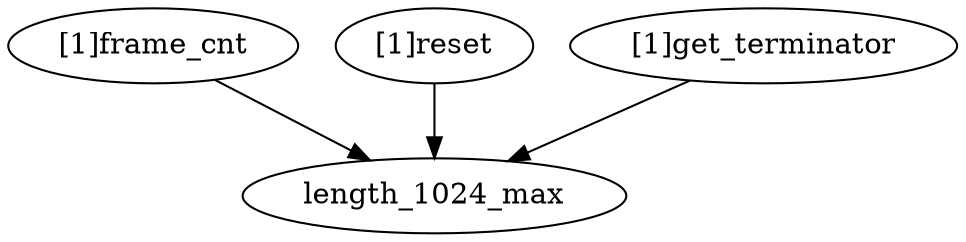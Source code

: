 strict digraph "" {
	"[1]frame_cnt"	 [complexity=5,
		importance=0.0849291661211,
		rank=0.0169858332242];
	length_1024_max	 [complexity=0,
		importance=0.0445817123167,
		rank=0.0];
	"[1]frame_cnt" -> length_1024_max;
	"[1]reset"	 [complexity=1,
		importance=0.129510878438,
		rank=0.129510878438];
	"[1]reset" -> length_1024_max;
	"[1]get_terminator"	 [complexity=5,
		importance=0.0849291661211,
		rank=0.0169858332242];
	"[1]get_terminator" -> length_1024_max;
}
